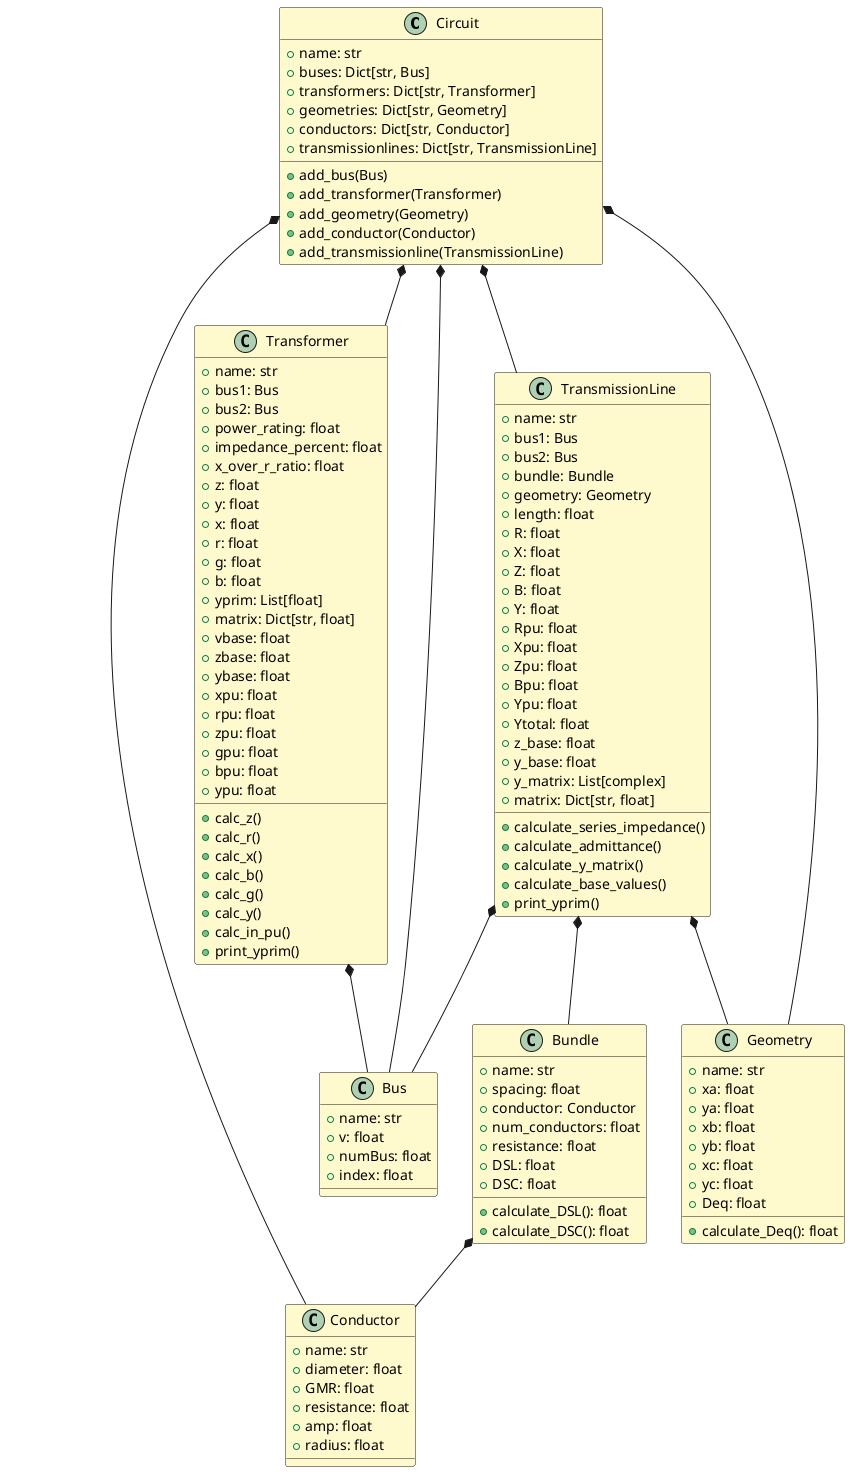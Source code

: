 @startuml
'https://plantuml.com/class-diagram

skinparam ClassBackgroundColor #LemonChiffon

class Circuit{
    +name: str
    +buses: Dict[str, Bus]
    +transformers: Dict[str, Transformer]
    +geometries: Dict[str, Geometry]
    +conductors: Dict[str, Conductor]
    +transmissionlines: Dict[str, TransmissionLine]

    +add_bus(Bus)
    +add_transformer(Transformer)
    +add_geometry(Geometry)
    +add_conductor(Conductor)
    +add_transmissionline(TransmissionLine)
    }

class Bus {
    +name: str
    +v: float
    +numBus: float
    +index: float
    }

class Bundle {
    +name: str
    +spacing: float
    +conductor: Conductor
    +num_conductors: float
    +resistance: float
    +DSL: float
    +DSC: float
    +calculate_DSL(): float
    +calculate_DSC(): float
    }

class Conductor {
    +name: str
    +diameter: float
    +GMR: float
    +resistance: float
    +amp: float
    +radius: float
    }

class Geometry{
    +name: str
    +xa: float
    +ya: float
    +xb: float
    +yb: float
    +xc: float
    +yc: float
    +Deq: float
    +calculate_Deq(): float
    }

class Transformer {
    +name: str
    +bus1: Bus
    +bus2: Bus
    +power_rating: float
    +impedance_percent: float
    +x_over_r_ratio: float
    +z: float
    +y: float
    +x: float
    +r: float
    +g: float
    +b: float
    +yprim: List[float]
    +matrix: Dict[str, float]
    +vbase: float
    +zbase: float
    +ybase: float
    +xpu: float
    +rpu: float
    +zpu: float
    +gpu: float
    +bpu: float
    +ypu: float

    +calc_z()
    +calc_r()
    +calc_x()
    +calc_b()
    +calc_g()
    +calc_y()
    +calc_in_pu()
    +print_yprim()
    }

class TransmissionLine {
    +name: str
    +bus1: Bus
    +bus2: Bus
    +bundle: Bundle
    +geometry: Geometry
    +length: float
    +R: float
    +X: float
    +Z: float
    +B: float
    +Y: float
    +Rpu: float
    +Xpu: float
    +Zpu: float
    +Bpu: float
    +Ypu: float
    +Ytotal: float
    +z_base: float
    +y_base: float
    +y_matrix: List[complex]
    +matrix: Dict[str, float]

    +calculate_series_impedance()
    +calculate_admittance()
    +calculate_y_matrix()
    +calculate_base_values()
    +print_yprim()
    }

Circuit *-- Transformer
Circuit *-- Bus
Circuit *-- TransmissionLine
Circuit *-- Geometry
Circuit *-- Conductor

TransmissionLine *-- Geometry
TransmissionLine *-- Bundle
TransmissionLine *-- Bus

Bundle *-- Conductor

Transformer *-- Bus








@enduml